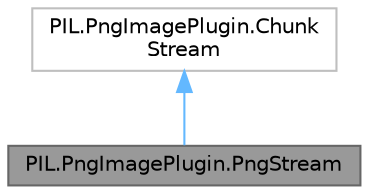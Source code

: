 digraph "PIL.PngImagePlugin.PngStream"
{
 // LATEX_PDF_SIZE
  bgcolor="transparent";
  edge [fontname=Helvetica,fontsize=10,labelfontname=Helvetica,labelfontsize=10];
  node [fontname=Helvetica,fontsize=10,shape=box,height=0.2,width=0.4];
  Node1 [id="Node000001",label="PIL.PngImagePlugin.PngStream",height=0.2,width=0.4,color="gray40", fillcolor="grey60", style="filled", fontcolor="black",tooltip=" "];
  Node2 -> Node1 [id="edge1_Node000001_Node000002",dir="back",color="steelblue1",style="solid",tooltip=" "];
  Node2 [id="Node000002",label="PIL.PngImagePlugin.Chunk\lStream",height=0.2,width=0.4,color="grey75", fillcolor="white", style="filled",URL="$d3/ddc/classPIL_1_1PngImagePlugin_1_1ChunkStream.html",tooltip=" "];
}
